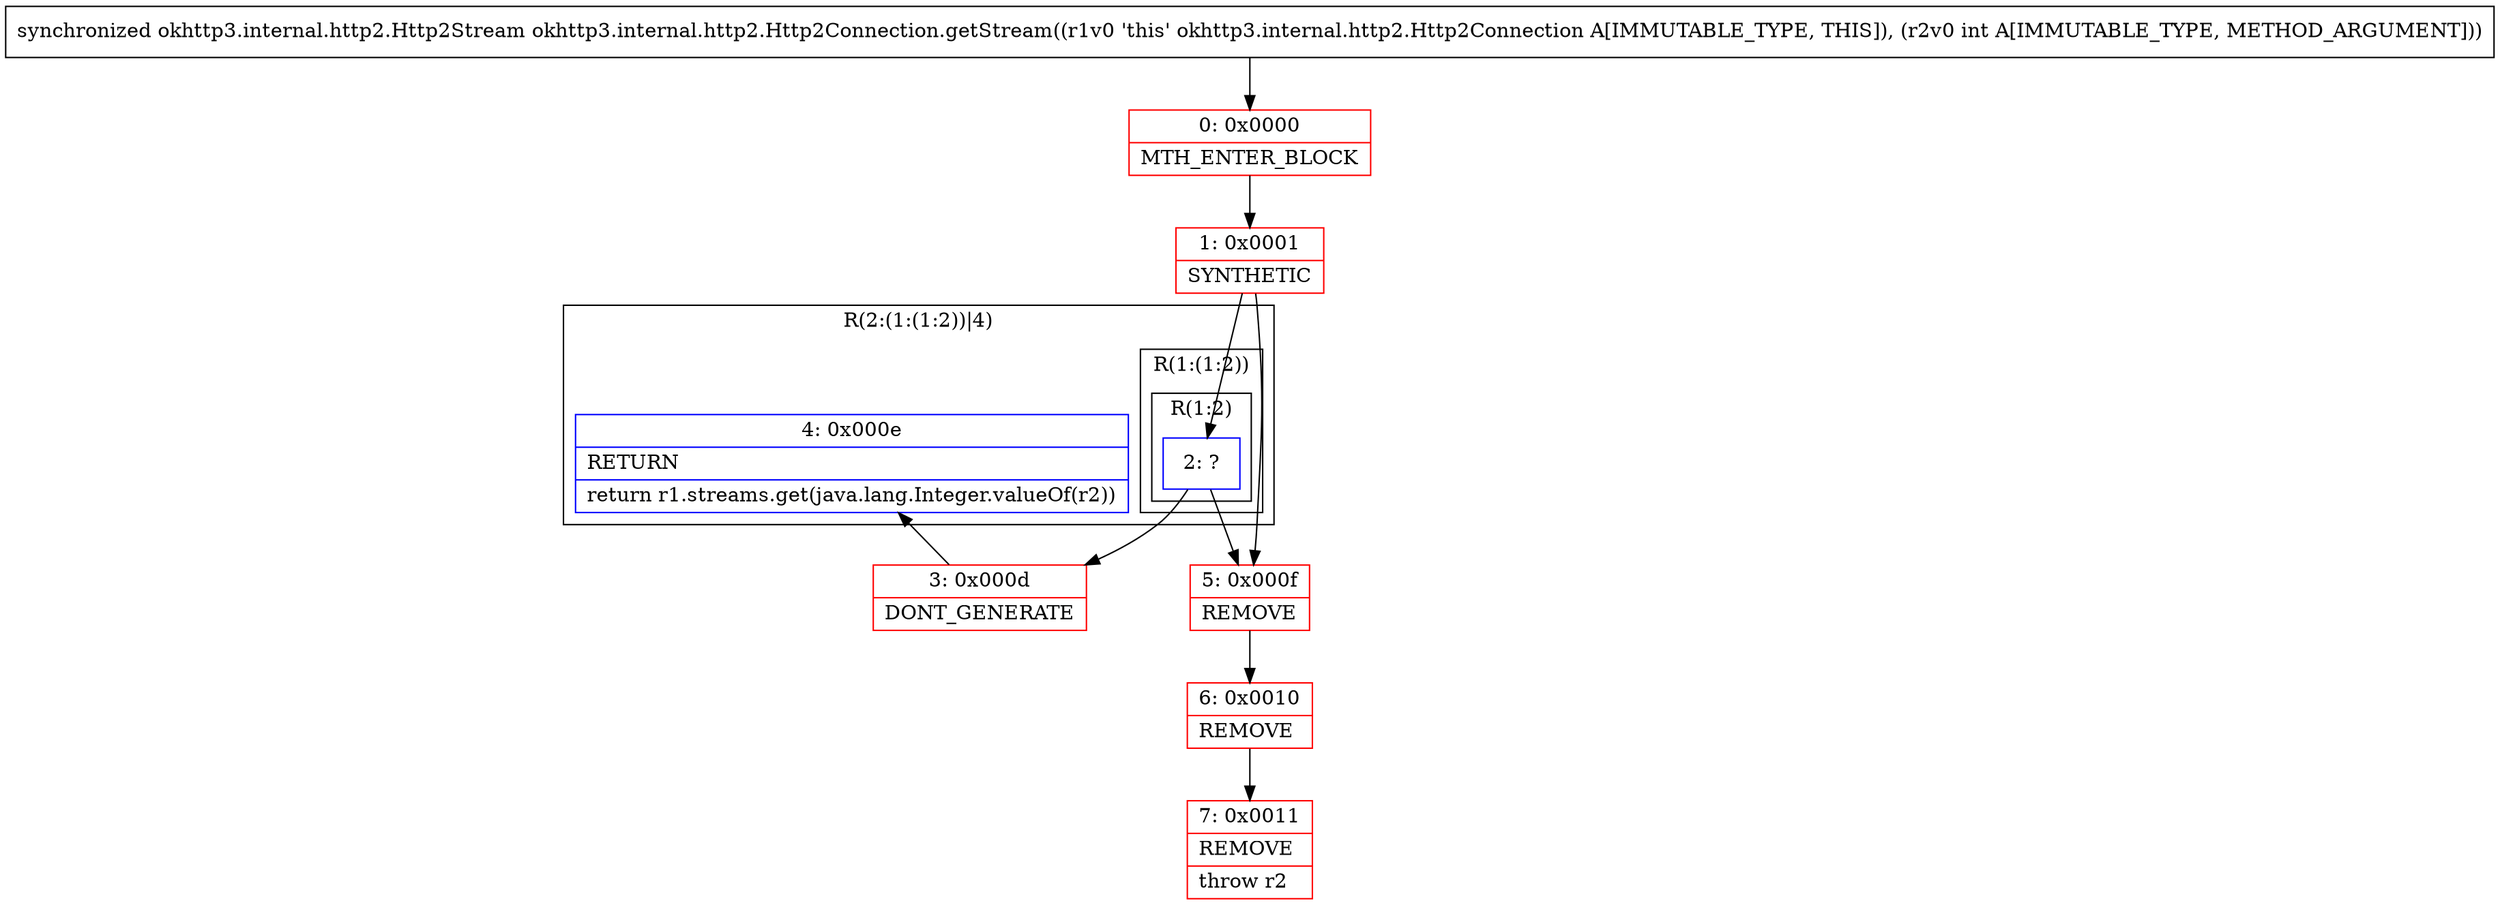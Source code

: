 digraph "CFG forokhttp3.internal.http2.Http2Connection.getStream(I)Lokhttp3\/internal\/http2\/Http2Stream;" {
subgraph cluster_Region_1641615751 {
label = "R(2:(1:(1:2))|4)";
node [shape=record,color=blue];
subgraph cluster_Region_1495470173 {
label = "R(1:(1:2))";
node [shape=record,color=blue];
subgraph cluster_Region_160431845 {
label = "R(1:2)";
node [shape=record,color=blue];
Node_2 [shape=record,label="{2\:\ ?}"];
}
}
Node_4 [shape=record,label="{4\:\ 0x000e|RETURN\l|return r1.streams.get(java.lang.Integer.valueOf(r2))\l}"];
}
Node_0 [shape=record,color=red,label="{0\:\ 0x0000|MTH_ENTER_BLOCK\l}"];
Node_1 [shape=record,color=red,label="{1\:\ 0x0001|SYNTHETIC\l}"];
Node_3 [shape=record,color=red,label="{3\:\ 0x000d|DONT_GENERATE\l}"];
Node_5 [shape=record,color=red,label="{5\:\ 0x000f|REMOVE\l}"];
Node_6 [shape=record,color=red,label="{6\:\ 0x0010|REMOVE\l}"];
Node_7 [shape=record,color=red,label="{7\:\ 0x0011|REMOVE\l|throw r2\l}"];
MethodNode[shape=record,label="{synchronized okhttp3.internal.http2.Http2Stream okhttp3.internal.http2.Http2Connection.getStream((r1v0 'this' okhttp3.internal.http2.Http2Connection A[IMMUTABLE_TYPE, THIS]), (r2v0 int A[IMMUTABLE_TYPE, METHOD_ARGUMENT])) }"];
MethodNode -> Node_0;
Node_2 -> Node_3;
Node_2 -> Node_5;
Node_0 -> Node_1;
Node_1 -> Node_2;
Node_1 -> Node_5;
Node_3 -> Node_4;
Node_5 -> Node_6;
Node_6 -> Node_7;
}

